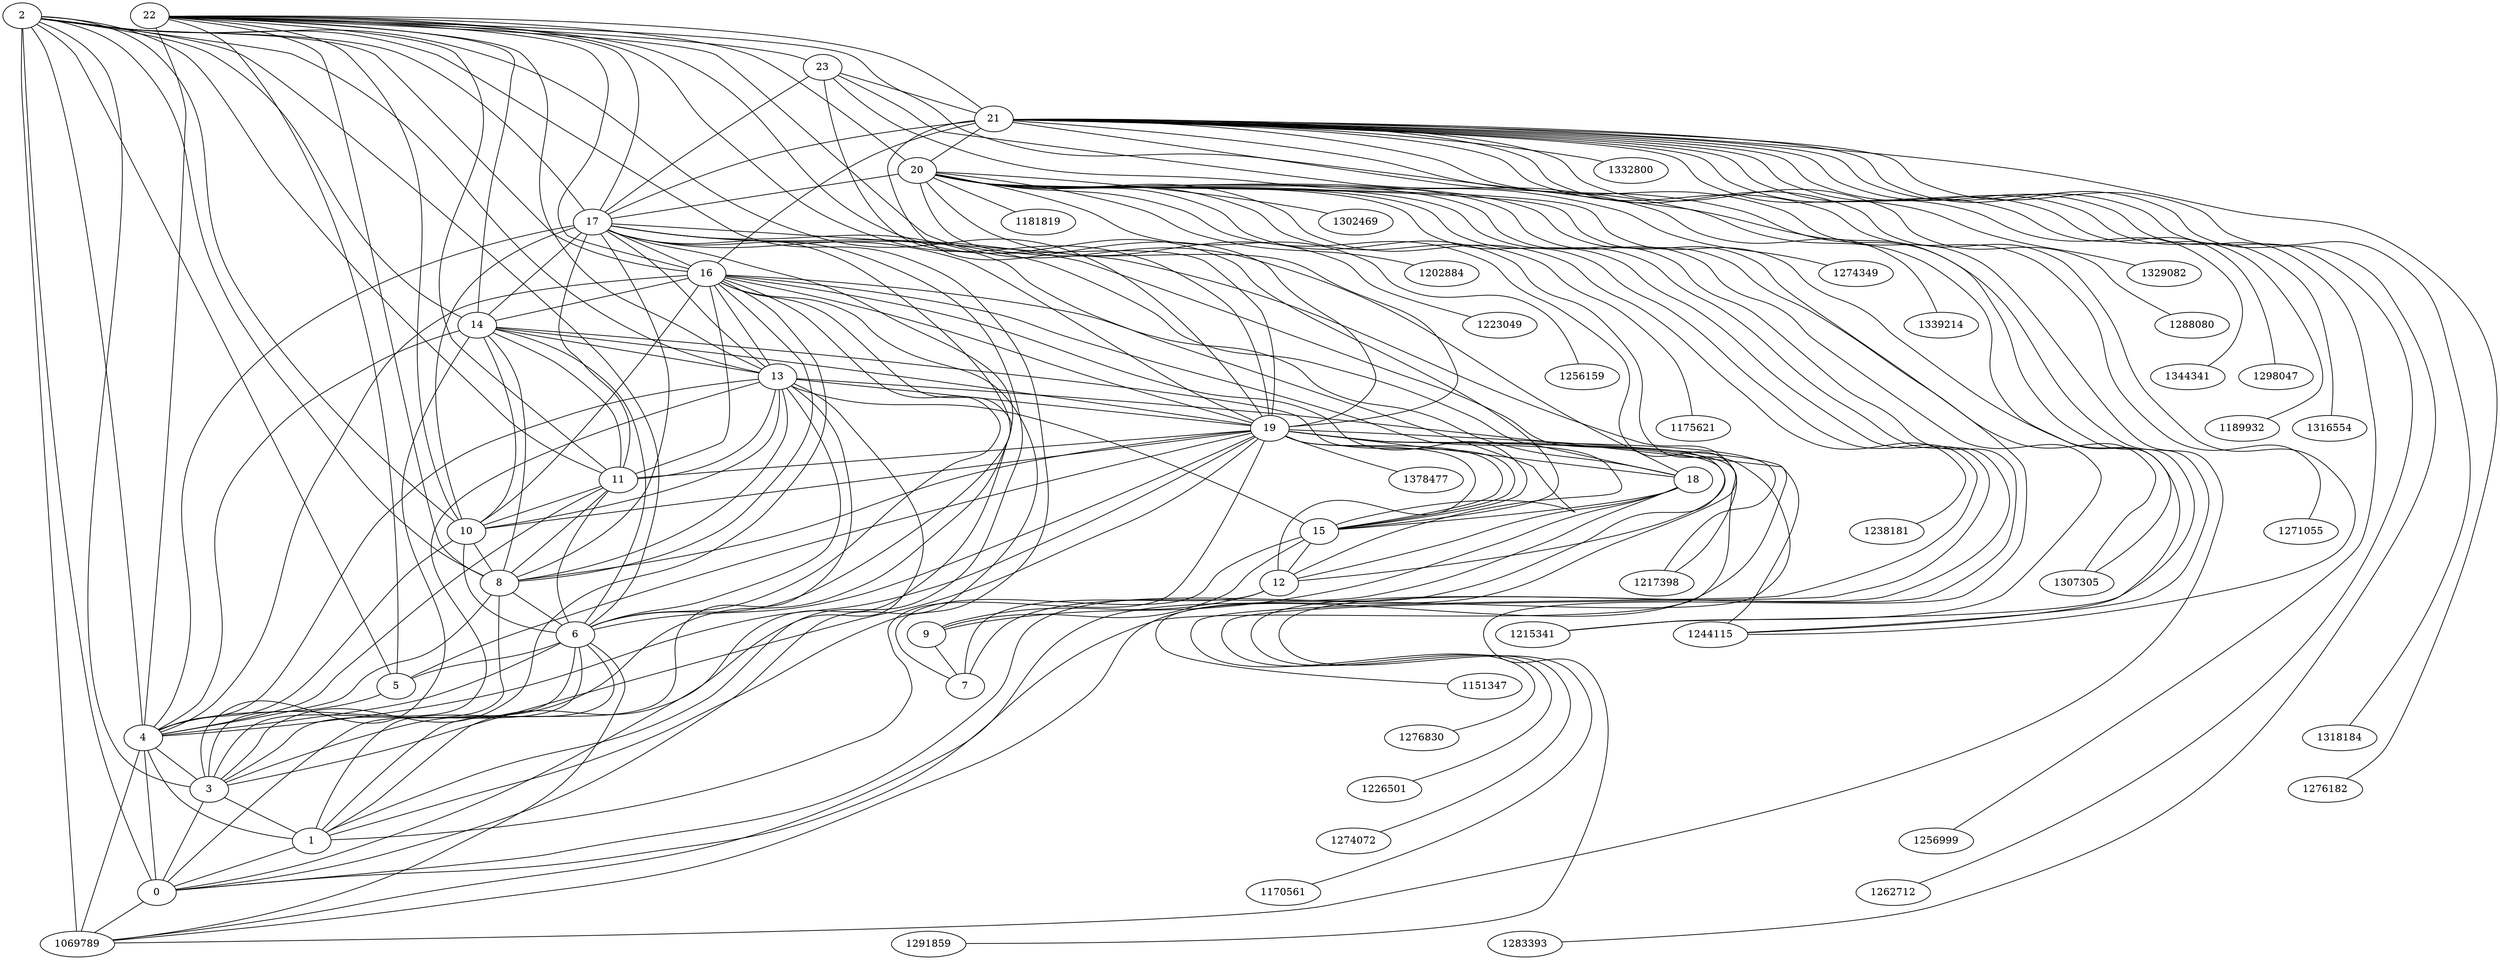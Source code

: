 graph G {
0 -- 1069789 [weight=0.4723294504911824, s=External];
0 [id=95064];
1 [id=108784];
1069789 [id=69789, c=3];
2 -- 17 [weight=0.16191896602265243, s=Hidden];
2 [id=122294];
2 -- 16 [weight=0.21131765492493423, s=Hidden];
3 [id=138233];
2 -- 14 [weight=0.257051735864505, s=Hidden];
4 [id=144864];
2 -- 13 [weight=0.26753717645460856, s=Hidden];
5 [id=145633];
2 -- 11 [weight=0.2728050176953833, s=Hidden];
6 [id=157026];
2 -- 1069789 [weight=0.2977441749706494, s=External];
7 [id=158976];
2 -- 10 [weight=0.3006637069486721, s=Hidden];
8 [id=172155];
2 -- 8 [weight=0.3513468268982099, s=Hidden];
9 [id=180616];
4 -- 17 [weight=0.1952856371174041, s=Hidden];
10 [id=185123];
4 -- 1069789 [weight=0.23284558008636316, s=External];
11 [id=200456];
4 -- 16 [weight=0.27251184898639563, s=Hidden];
12 [id=213788];
4 -- 14 [weight=0.3194017066962116, s=Hidden];
13 [id=215616];
4 -- 13 [weight=0.3243506173939962, s=Hidden];
14 [id=230273];
4 -- 11 [weight=0.34295289508679266, s=Hidden];
15 [id=241203];
4 -- 1 [weight=0.3722647641516798, s=Hidden];
16 [id=249552];
6 -- 17 [weight=0.21315554270619497, s=Hidden];
17 [id=261321];
6 -- 1069789 [weight=0.22295192763305155, s=External];
18 [id=261588];
6 -- 16 [weight=0.2723106461591099, s=Hidden];
19 [id=271064];
6 -- 0 [weight=0.3096373221784658, s=Hidden];
20 [id=279419];
6 -- 1 [weight=0.3121099762380866, s=Hidden];
21 [id=304531];
6 -- 14 [weight=0.3340376468668701, s=Hidden];
22 [id=308755];
6 -- 13 [weight=0.34625343081061805, s=Hidden];
23 [id=325810];
1 -- 0 [weight=0.578137494048882];
8 -- 13 [weight=0.3861937032357263, s=Hidden];
2 -- 0 [weight=0.512721151234058];
11 -- 16 [weight=0.4117515585889757, s=Hidden];
3 -- 0 [weight=0.396656527501503];
13 -- 1069789 [weight=0.1502306288275148, s=External];
4 -- 0 [weight=0.37562608499706];
13 -- 0 [weight=0.20331448956315726, s=Hidden];
2 -- 1 [weight=0.600061896927529];
13 -- 1 [weight=0.20404769750478174, s=Hidden];
3 -- 1 [weight=0.434664702316534];
13 -- 19 [weight=0.20615972114688483, s=Hidden];
3 -- 2 [weight=0.517787799448195];
13 -- 3 [weight=0.25438268073891424, s=Hidden];
4 -- 2 [weight=0.503017508778146];
14 -- 3 [weight=0.2497044437776492, s=Hidden];
5 -- 2 [weight=0.145852491045644];
15 -- 14 [weight=0.15135786005534574, s=Hidden];
6 -- 2 [weight=0.400145070300328];
16 -- 0 [weight=0.15300876930533974, s=Hidden];
4 -- 3 [weight=0.625840457833505];
16 -- 1 [weight=0.1587114430768656, s=Hidden];
6 -- 3 [weight=0.411204545500507];
16 -- 3 [weight=0.22121982341884747, s=Hidden];
8 -- 3 [weight=0.36297569889119];
16 -- 8 [weight=0.34409624922718857, s=Hidden];
5 -- 4 [weight=0.161048156011376];
17 -- 0 [weight=0.11386350616533962, s=Hidden];
6 -- 4 [weight=0.486071907372905];
17 -- 1 [weight=0.11914631800497073, s=Hidden];
8 -- 4 [weight=0.428415779452801];
17 -- 12 [weight=0.12719372978249494, s=Hidden];
10 -- 4 [weight=0.372995277781089];
17 -- 3 [weight=0.1638836339471285, s=Hidden];
6 -- 5 [weight=0.168051668047413];
17 -- 8 [weight=0.25387617878677093, s=Hidden];
8 -- 6 [weight=0.503133870036663];
17 -- 11 [weight=0.30040890790075464, s=Hidden];
10 -- 6 [weight=0.394259286091879];
17 -- 10 [weight=0.3126704838690262, s=Hidden];
11 -- 6 [weight=0.350536665569671];
18 -- 7 [weight=0.20991449985271013, s=Hidden];
10 -- 8 [weight=0.49137808363802];
19 -- 5 [weight=0.0656618713457381, s=Hidden];
11 -- 8 [weight=0.449099378111125];
19 -- 1217398 [weight=0.06808839624375632, s=External];
14 -- 8 [weight=0.388561050115664];
1217398 [id=217398, c=2];
11 -- 10 [weight=0.50141230958065];
19 -- 1378477 [weight=0.06924477163818485, s=External];
13 -- 10 [weight=0.428794875760923];
1378477 [id=378477, c=11];
14 -- 10 [weight=0.433086830004708];
19 -- 12 [weight=0.08338703450933413, s=Hidden];
16 -- 10 [weight=0.419359144530182];
19 -- 0 [weight=0.08424999970756, s=Hidden];
13 -- 11 [weight=0.44509767500704];
19 -- 1244115 [weight=0.08763968955571692, s=External];
14 -- 11 [weight=0.46589101052968];
1244115 [id=244115, c=0];
9 -- 7 [weight=0.479902122190326];
19 -- 1 [weight=0.08867462279925273, s=Hidden];
12 -- 7 [weight=0.361439309090029];
19 -- 1069789 [weight=0.09507946708738972, s=External];
15 -- 7 [weight=0.316499718812808];
19 -- 15 [weight=0.09890704405825947, s=Hidden];
12 -- 9 [weight=0.45001547231037];
19 -- 18 [weight=0.10355578874272799, s=Hidden];
15 -- 9 [weight=0.361702982242951];
19 -- 3 [weight=0.11027003406946144, s=Hidden];
18 -- 9 [weight=0.243426914278064];
19 -- 2 [weight=0.12198253901948929, s=Hidden];
15 -- 12 [weight=0.488069541719116];
19 -- 6 [weight=0.1362784451966878, s=Hidden];
16 -- 12 [weight=0.144479536419176];
19 -- 4 [weight=0.13817486237784343, s=Hidden];
18 -- 12 [weight=0.348776709906343];
19 -- 8 [weight=0.15208716271446934, s=Hidden];
15 -- 13 [weight=0.139242296522603];
19 -- 10 [weight=0.19300351504281177, s=Hidden];
16 -- 15 [weight=0.174313696747552];
19 -- 11 [weight=0.2016099374290452, s=Hidden];
17 -- 15 [weight=0.155374986569353];
20 -- 1151347 [weight=0.061376029509392374, s=External];
18 -- 15 [weight=0.48627819565345];
1151347 [id=151347, c=18];
14 -- 13 [weight=0.553286061045926];
20 -- 1276830 [weight=0.06139151098821481, s=External];
16 -- 14 [weight=0.5219770661422];
1276830 [id=276830, c=0];
17 -- 14 [weight=0.419622858179462];
20 -- 1226501 [weight=0.0614494159205192, s=External];
19 -- 14 [weight=0.244946788876499];
1226501 [id=226501, c=3];
18 -- 16 [weight=0.155091584231253];
20 -- 1274072 [weight=0.06188385594630422, s=External];
18 -- 17 [weight=0.16938869865293];
1274072 [id=274072, c=2];
16 -- 13 [weight=0.442993696836403];
20 -- 1170561 [weight=0.0625941782252267, s=External];
17 -- 13 [weight=0.341903032209818];
1170561 [id=170561, c=2];
17 -- 16 [weight=0.529313927585203];
20 -- 1217398 [weight=0.06271083168973364, s=External];
19 -- 16 [weight=0.261219723618891];
20 -- 1291859 [weight=0.06322969710518497, s=External];
22 -- 16 [weight=0.12984486025836];
1291859 [id=291859, c=0];
19 -- 17 [weight=0.267549067482072];
20 -- 1202884 [weight=0.06383734271461709, s=External];
21 -- 17 [weight=0.0953738694710638];
1202884 [id=202884, c=18];
22 -- 17 [weight=0.164190390365744];
20 -- 1223049 [weight=0.06404236136864881, s=External];
23 -- 17 [weight=0.093582386857899];
1223049 [id=223049, c=0];
20 -- 19 [weight=0.0643936380584969];
20 -- 17 [weight=0.06405390950199877, s=Hidden];
21 -- 19 [weight=0.111647549297037];
20 -- 1256159 [weight=0.06414718883069967, s=External];
22 -- 19 [weight=0.118810029012585];
1256159 [id=256159, c=0];
23 -- 19 [weight=0.171014994331219];
20 -- 1307305 [weight=0.06454667291051752, s=External];
22 -- 20 [weight=0.0613155938972446];
1307305 [id=307305, c=18];
22 -- 21 [weight=0.0951281478078206];
20 -- 1175621 [weight=0.0649088117699885, s=External];
21 -- 20 [weight=0.0855809913018182];
1175621 [id=175621, c=3];
23 -- 21 [weight=0.0944575109064256];
20 -- 1215341 [weight=0.0656152855432246, s=External];
1215341 [id=215341, c=3];
20 -- 1238181 [weight=0.06596653934815183, s=External];
1238181 [id=238181, c=18];
20 -- 1302469 [weight=0.0676694208642504, s=External];
1302469 [id=302469, c=0];
20 -- 1181819 [weight=0.07260118189815978, s=External];
1181819 [id=181819, c=0];
20 -- 1244115 [weight=0.09870862403725593, s=External];
21 -- 1298047 [weight=0.08559754200124396, s=External];
1298047 [id=298047, c=0];
21 -- 1316554 [weight=0.08603294115542334, s=External];
1316554 [id=316554, c=0];
21 -- 1069789 [weight=0.08622891346178792, s=External];
21 -- 1318184 [weight=0.08638369001715179, s=External];
1318184 [id=318184, c=0];
21 -- 1276182 [weight=0.08666261335400532, s=External];
1276182 [id=276182, c=0];
21 -- 16 [weight=0.08688502271940633, s=Hidden];
21 -- 1256999 [weight=0.0869948660833074, s=External];
1256999 [id=256999, c=0];
21 -- 1262712 [weight=0.08717752252088183, s=External];
1262712 [id=262712, c=0];
21 -- 1283393 [weight=0.0891333266527486, s=External];
1283393 [id=283393, c=0];
21 -- 1329082 [weight=0.08938502178217562, s=External];
1329082 [id=329082, c=0];
21 -- 1288080 [weight=0.09084163276326764, s=External];
1288080 [id=288080, c=0];
21 -- 1344341 [weight=0.09274439781358204, s=External];
1344341 [id=344341, c=3];
21 -- 1189932 [weight=0.09500809765362506, s=External];
1189932 [id=189932, c=3];
21 -- 1271055 [weight=0.09810501277677972, s=External];
1271055 [id=271055, c=0];
21 -- 1215341 [weight=0.09996385302281119, s=External];
21 -- 1307305 [weight=0.1040409014174091, s=External];
21 -- 1332800 [weight=0.10533670017078023, s=External];
1332800 [id=332800, c=0];
21 -- 1244115 [weight=0.122928152402876, s=External];
22 -- 1244115 [weight=0.06327795866328248, s=External];
22 -- 5 [weight=0.06590194004353914, s=Hidden];
22 -- 4 [weight=0.06661941772916559, s=Hidden];
22 -- 23 [weight=0.06920671716538537, s=Hidden];
22 -- 8 [weight=0.07039588360746096, s=Hidden];
22 -- 15 [weight=0.0760337502460482, s=Hidden];
22 -- 18 [weight=0.08700004687783361, s=Hidden];
22 -- 10 [weight=0.08965469378678856, s=Hidden];
22 -- 11 [weight=0.10723670252579363, s=Hidden];
22 -- 13 [weight=0.1136687584975745, s=Hidden];
22 -- 14 [weight=0.11901019203182239, s=Hidden];
23 -- 1274349 [weight=0.10231170794663469, s=External];
1274349 [id=274349, c=11];
23 -- 1339214 [weight=0.10717533117466455, s=External];
1339214 [id=339214, c=11];
}
